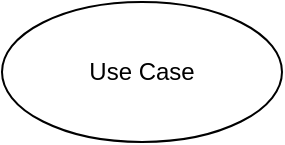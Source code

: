 <mxfile version="22.1.2" type="github">
  <diagram name="Pagina-1" id="ndzbFcYJslocisgD4Qen">
    <mxGraphModel dx="1434" dy="782" grid="1" gridSize="10" guides="1" tooltips="1" connect="1" arrows="1" fold="1" page="1" pageScale="1" pageWidth="827" pageHeight="1169" math="0" shadow="0">
      <root>
        <mxCell id="0" />
        <mxCell id="1" parent="0" />
        <mxCell id="vyIHpEyoaL_p6heE2uls-1" value="Use Case" style="ellipse;whiteSpace=wrap;html=1;" vertex="1" parent="1">
          <mxGeometry x="100" y="60" width="140" height="70" as="geometry" />
        </mxCell>
      </root>
    </mxGraphModel>
  </diagram>
</mxfile>

